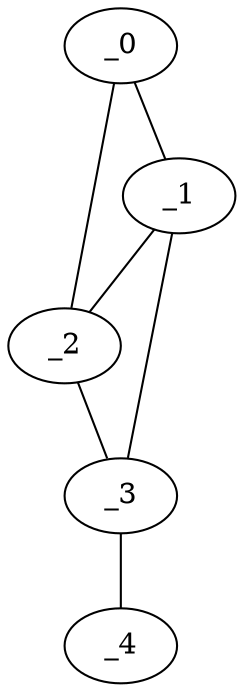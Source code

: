 graph AP1_0126 {
	_0	 [x="0.644395",
		y="0.725371"];
	_1	 [x="1.39008",
		y="2.52523"];
	_0 -- _1;
	_2	 [x="1.98574",
		y="0.834425"];
	_0 -- _2;
	_1 -- _2;
	_3	 [x="0.676887",
		y="1.27908"];
	_1 -- _3;
	_2 -- _3;
	_4	 [x="2.05921",
		y="1.5436"];
	_3 -- _4;
}
